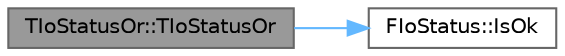 digraph "TIoStatusOr::TIoStatusOr"
{
 // INTERACTIVE_SVG=YES
 // LATEX_PDF_SIZE
  bgcolor="transparent";
  edge [fontname=Helvetica,fontsize=10,labelfontname=Helvetica,labelfontsize=10];
  node [fontname=Helvetica,fontsize=10,shape=box,height=0.2,width=0.4];
  rankdir="LR";
  Node1 [id="Node000001",label="TIoStatusOr::TIoStatusOr",height=0.2,width=0.4,color="gray40", fillcolor="grey60", style="filled", fontcolor="black",tooltip=" "];
  Node1 -> Node2 [id="edge1_Node000001_Node000002",color="steelblue1",style="solid",tooltip=" "];
  Node2 [id="Node000002",label="FIoStatus::IsOk",height=0.2,width=0.4,color="grey40", fillcolor="white", style="filled",URL="$d0/d24/classFIoStatus.html#a4d871f4685e2efe335b1cdd361f0963b",tooltip=" "];
}
